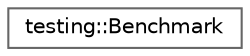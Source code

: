 digraph "类继承关系图"
{
 // LATEX_PDF_SIZE
  bgcolor="transparent";
  edge [fontname=Helvetica,fontsize=10,labelfontname=Helvetica,labelfontsize=10];
  node [fontname=Helvetica,fontsize=10,shape=box,height=0.2,width=0.4];
  rankdir="LR";
  Node0 [id="Node000000",label="testing::Benchmark",height=0.2,width=0.4,color="grey40", fillcolor="white", style="filled",URL="$classtesting_1_1_benchmark.html",tooltip=" "];
}
